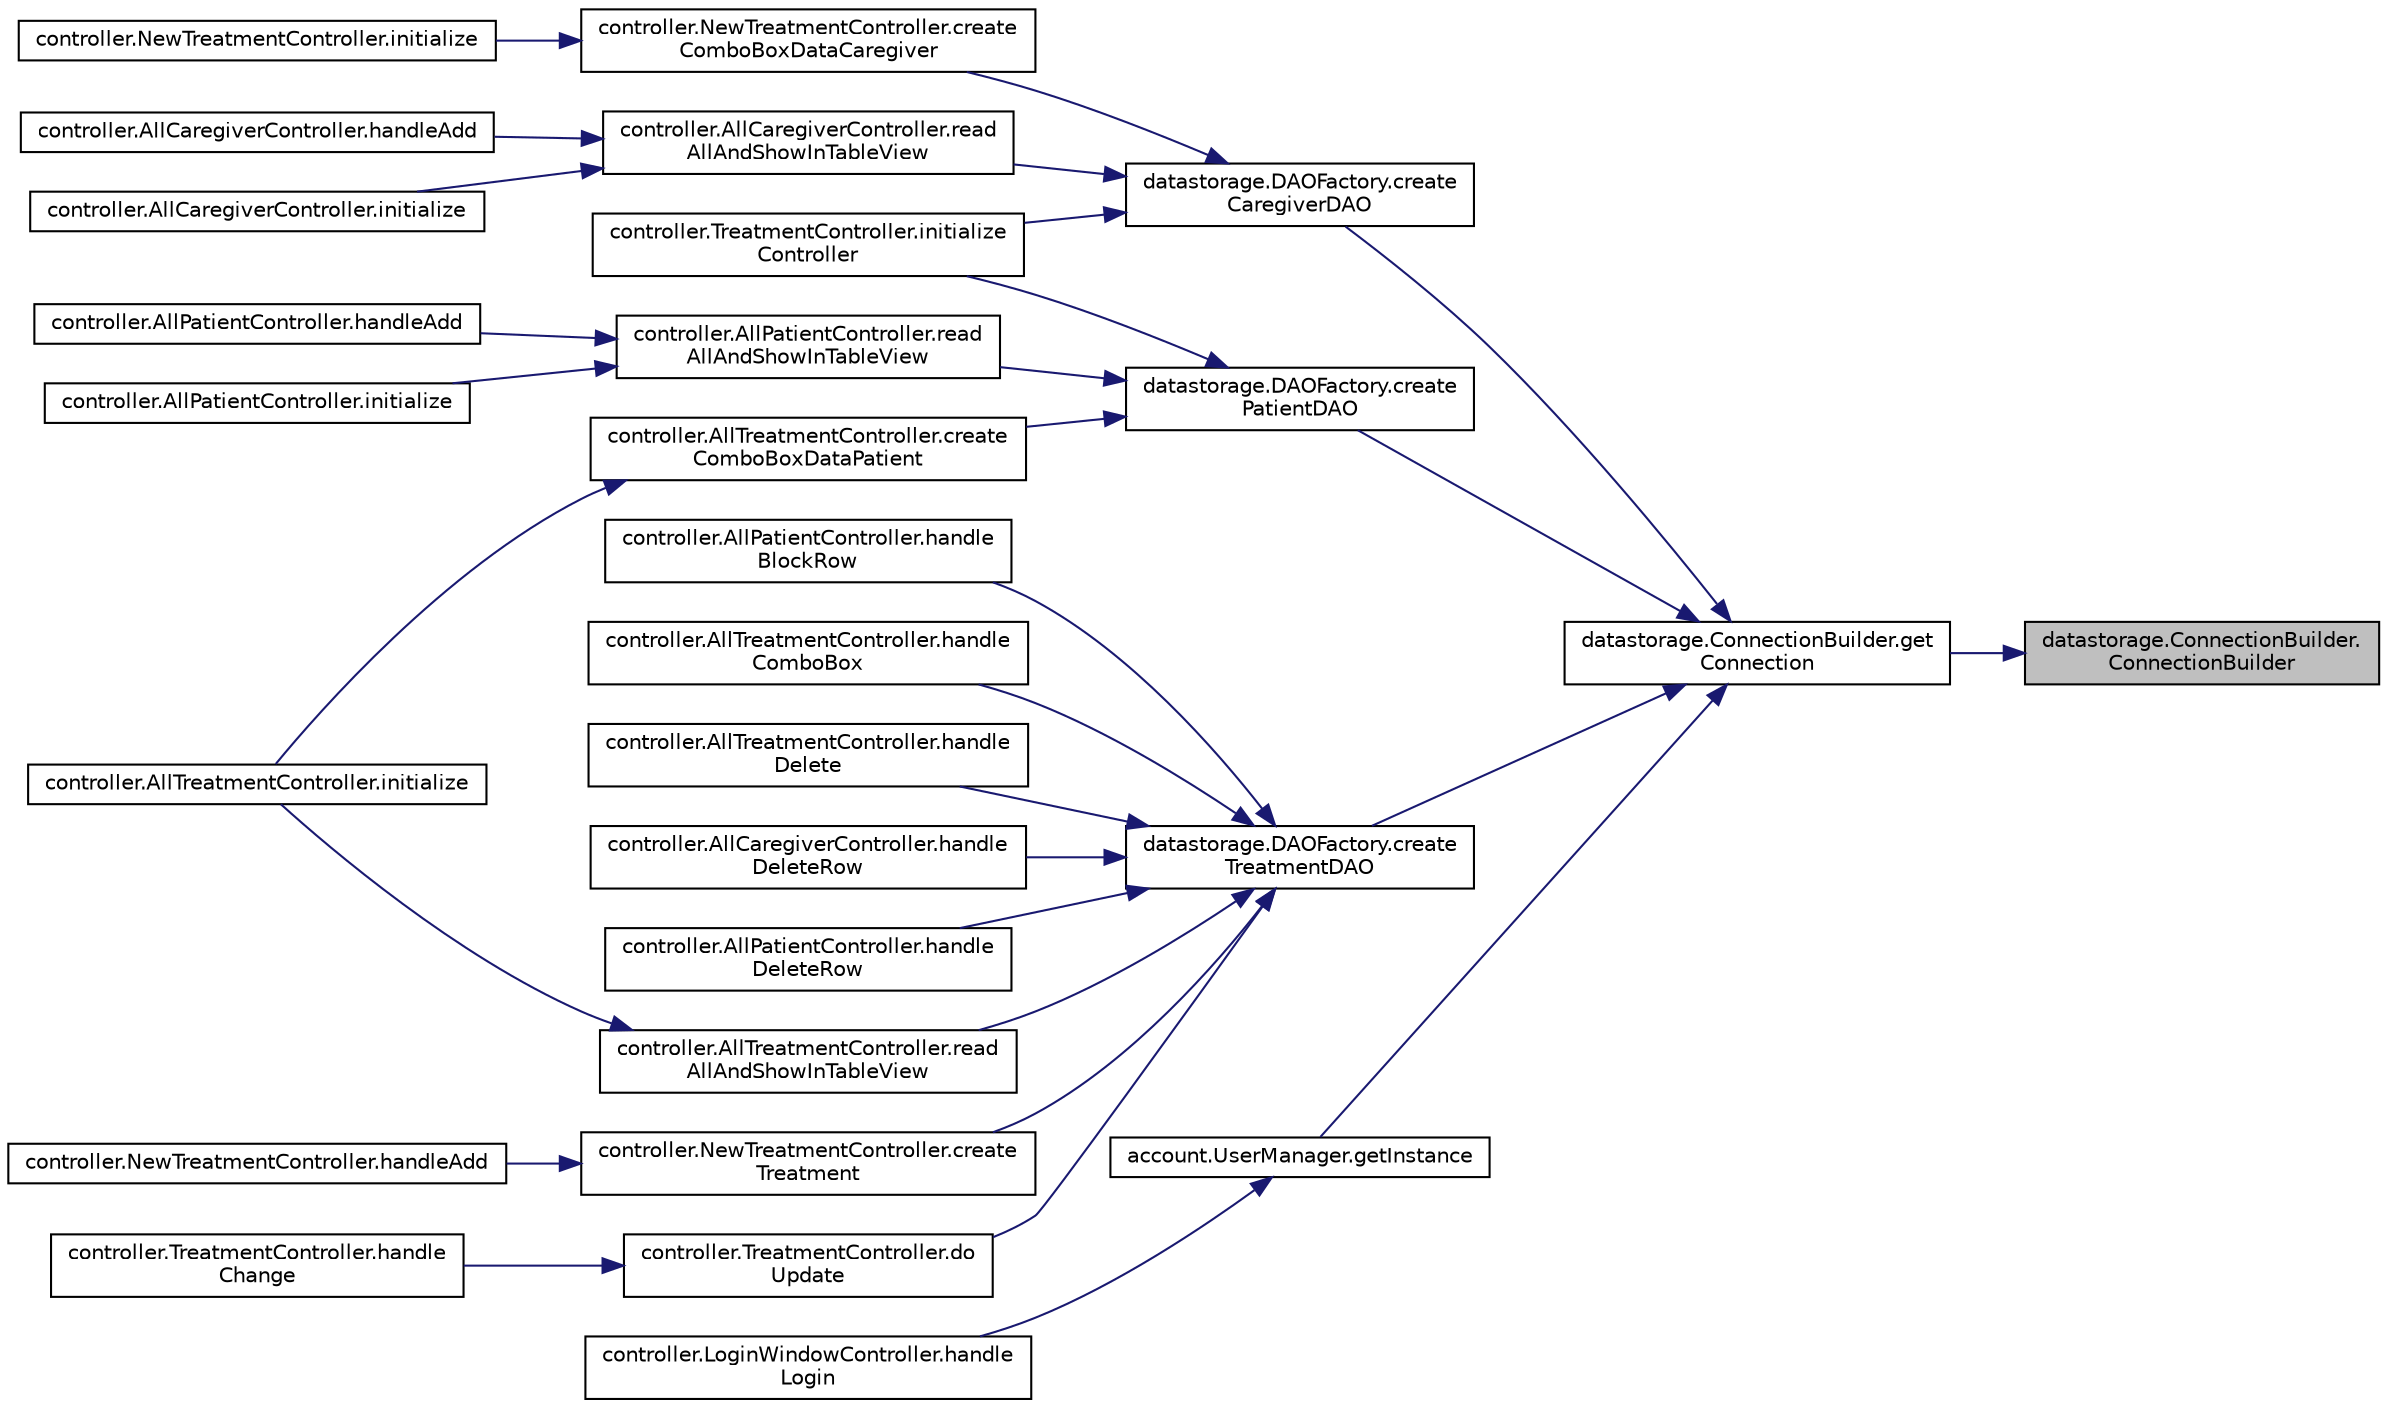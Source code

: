 digraph "datastorage.ConnectionBuilder.ConnectionBuilder"
{
 // LATEX_PDF_SIZE
  edge [fontname="Helvetica",fontsize="10",labelfontname="Helvetica",labelfontsize="10"];
  node [fontname="Helvetica",fontsize="10",shape=record];
  rankdir="RL";
  Node1 [label="datastorage.ConnectionBuilder.\lConnectionBuilder",height=0.2,width=0.4,color="black", fillcolor="grey75", style="filled", fontcolor="black",tooltip=" "];
  Node1 -> Node2 [dir="back",color="midnightblue",fontsize="10",style="solid",fontname="Helvetica"];
  Node2 [label="datastorage.ConnectionBuilder.get\lConnection",height=0.2,width=0.4,color="black", fillcolor="white", style="filled",URL="$classdatastorage_1_1_connection_builder.html#a217c33442528663e5d3199ade7c19ed1",tooltip=" "];
  Node2 -> Node3 [dir="back",color="midnightblue",fontsize="10",style="solid",fontname="Helvetica"];
  Node3 [label="datastorage.DAOFactory.create\lCaregiverDAO",height=0.2,width=0.4,color="black", fillcolor="white", style="filled",URL="$classdatastorage_1_1_d_a_o_factory.html#a245dea0aa1e64652b90cd158b9c5c0d2",tooltip=" "];
  Node3 -> Node4 [dir="back",color="midnightblue",fontsize="10",style="solid",fontname="Helvetica"];
  Node4 [label="controller.NewTreatmentController.create\lComboBoxDataCaregiver",height=0.2,width=0.4,color="black", fillcolor="white", style="filled",URL="$classcontroller_1_1_new_treatment_controller.html#ac8299dab17e083e4e05c55c45dd987e0",tooltip=" "];
  Node4 -> Node5 [dir="back",color="midnightblue",fontsize="10",style="solid",fontname="Helvetica"];
  Node5 [label="controller.NewTreatmentController.initialize",height=0.2,width=0.4,color="black", fillcolor="white", style="filled",URL="$classcontroller_1_1_new_treatment_controller.html#a4e4898196d44a32033ef2af94d5bf4da",tooltip=" "];
  Node3 -> Node6 [dir="back",color="midnightblue",fontsize="10",style="solid",fontname="Helvetica"];
  Node6 [label="controller.TreatmentController.initialize\lController",height=0.2,width=0.4,color="black", fillcolor="white", style="filled",URL="$classcontroller_1_1_treatment_controller.html#a14be0c5a3f94f6cbdf40a69a4f06d62a",tooltip=" "];
  Node3 -> Node7 [dir="back",color="midnightblue",fontsize="10",style="solid",fontname="Helvetica"];
  Node7 [label="controller.AllCaregiverController.read\lAllAndShowInTableView",height=0.2,width=0.4,color="black", fillcolor="white", style="filled",URL="$classcontroller_1_1_all_caregiver_controller.html#a909f03c8669720337d0c91b66999e1d1",tooltip=" "];
  Node7 -> Node8 [dir="back",color="midnightblue",fontsize="10",style="solid",fontname="Helvetica"];
  Node8 [label="controller.AllCaregiverController.handleAdd",height=0.2,width=0.4,color="black", fillcolor="white", style="filled",URL="$classcontroller_1_1_all_caregiver_controller.html#a9d3fae314ae3d2ca5c22caaed80642dc",tooltip=" "];
  Node7 -> Node9 [dir="back",color="midnightblue",fontsize="10",style="solid",fontname="Helvetica"];
  Node9 [label="controller.AllCaregiverController.initialize",height=0.2,width=0.4,color="black", fillcolor="white", style="filled",URL="$classcontroller_1_1_all_caregiver_controller.html#a3e3648951a34837d6862149c924ceac4",tooltip=" "];
  Node2 -> Node10 [dir="back",color="midnightblue",fontsize="10",style="solid",fontname="Helvetica"];
  Node10 [label="datastorage.DAOFactory.create\lPatientDAO",height=0.2,width=0.4,color="black", fillcolor="white", style="filled",URL="$classdatastorage_1_1_d_a_o_factory.html#abfd67b61c9fd5dc63362422bc30ca5e3",tooltip=" "];
  Node10 -> Node11 [dir="back",color="midnightblue",fontsize="10",style="solid",fontname="Helvetica"];
  Node11 [label="controller.AllTreatmentController.create\lComboBoxDataPatient",height=0.2,width=0.4,color="black", fillcolor="white", style="filled",URL="$classcontroller_1_1_all_treatment_controller.html#a00e97d51df5421fb13cf8f4e4e12c189",tooltip=" "];
  Node11 -> Node12 [dir="back",color="midnightblue",fontsize="10",style="solid",fontname="Helvetica"];
  Node12 [label="controller.AllTreatmentController.initialize",height=0.2,width=0.4,color="black", fillcolor="white", style="filled",URL="$classcontroller_1_1_all_treatment_controller.html#a06b12fc992cae2f06560f77a794623e9",tooltip=" "];
  Node10 -> Node6 [dir="back",color="midnightblue",fontsize="10",style="solid",fontname="Helvetica"];
  Node10 -> Node13 [dir="back",color="midnightblue",fontsize="10",style="solid",fontname="Helvetica"];
  Node13 [label="controller.AllPatientController.read\lAllAndShowInTableView",height=0.2,width=0.4,color="black", fillcolor="white", style="filled",URL="$classcontroller_1_1_all_patient_controller.html#ad1203621e0a4c54b48ee6d7299f145e3",tooltip=" "];
  Node13 -> Node14 [dir="back",color="midnightblue",fontsize="10",style="solid",fontname="Helvetica"];
  Node14 [label="controller.AllPatientController.handleAdd",height=0.2,width=0.4,color="black", fillcolor="white", style="filled",URL="$classcontroller_1_1_all_patient_controller.html#a788ab9d8748e03242ccf070c4ae2b99c",tooltip=" "];
  Node13 -> Node15 [dir="back",color="midnightblue",fontsize="10",style="solid",fontname="Helvetica"];
  Node15 [label="controller.AllPatientController.initialize",height=0.2,width=0.4,color="black", fillcolor="white", style="filled",URL="$classcontroller_1_1_all_patient_controller.html#a674a447e8e56d6f16ab32345917c57af",tooltip=" "];
  Node2 -> Node16 [dir="back",color="midnightblue",fontsize="10",style="solid",fontname="Helvetica"];
  Node16 [label="datastorage.DAOFactory.create\lTreatmentDAO",height=0.2,width=0.4,color="black", fillcolor="white", style="filled",URL="$classdatastorage_1_1_d_a_o_factory.html#a0df05e282b9c6c3e904c8a25457ec956",tooltip=" "];
  Node16 -> Node17 [dir="back",color="midnightblue",fontsize="10",style="solid",fontname="Helvetica"];
  Node17 [label="controller.NewTreatmentController.create\lTreatment",height=0.2,width=0.4,color="black", fillcolor="white", style="filled",URL="$classcontroller_1_1_new_treatment_controller.html#aed345eae8c46e95b6983c01b2a03e9b9",tooltip=" "];
  Node17 -> Node18 [dir="back",color="midnightblue",fontsize="10",style="solid",fontname="Helvetica"];
  Node18 [label="controller.NewTreatmentController.handleAdd",height=0.2,width=0.4,color="black", fillcolor="white", style="filled",URL="$classcontroller_1_1_new_treatment_controller.html#a499ea66ebbb38bda3612fa3f619b9cee",tooltip=" "];
  Node16 -> Node19 [dir="back",color="midnightblue",fontsize="10",style="solid",fontname="Helvetica"];
  Node19 [label="controller.TreatmentController.do\lUpdate",height=0.2,width=0.4,color="black", fillcolor="white", style="filled",URL="$classcontroller_1_1_treatment_controller.html#a229a02d2e6018249745011035a8df2df",tooltip=" "];
  Node19 -> Node20 [dir="back",color="midnightblue",fontsize="10",style="solid",fontname="Helvetica"];
  Node20 [label="controller.TreatmentController.handle\lChange",height=0.2,width=0.4,color="black", fillcolor="white", style="filled",URL="$classcontroller_1_1_treatment_controller.html#a7f8e8d48b027c91abdb4befce81086e5",tooltip=" "];
  Node16 -> Node21 [dir="back",color="midnightblue",fontsize="10",style="solid",fontname="Helvetica"];
  Node21 [label="controller.AllPatientController.handle\lBlockRow",height=0.2,width=0.4,color="black", fillcolor="white", style="filled",URL="$classcontroller_1_1_all_patient_controller.html#a664a386556084bef9ba4894f02c96a9a",tooltip=" "];
  Node16 -> Node22 [dir="back",color="midnightblue",fontsize="10",style="solid",fontname="Helvetica"];
  Node22 [label="controller.AllTreatmentController.handle\lComboBox",height=0.2,width=0.4,color="black", fillcolor="white", style="filled",URL="$classcontroller_1_1_all_treatment_controller.html#a5c90fdc050b57ba044aa0d78ea68275d",tooltip=" "];
  Node16 -> Node23 [dir="back",color="midnightblue",fontsize="10",style="solid",fontname="Helvetica"];
  Node23 [label="controller.AllTreatmentController.handle\lDelete",height=0.2,width=0.4,color="black", fillcolor="white", style="filled",URL="$classcontroller_1_1_all_treatment_controller.html#a2d230fce9663f5ced451d40edac48610",tooltip=" "];
  Node16 -> Node24 [dir="back",color="midnightblue",fontsize="10",style="solid",fontname="Helvetica"];
  Node24 [label="controller.AllCaregiverController.handle\lDeleteRow",height=0.2,width=0.4,color="black", fillcolor="white", style="filled",URL="$classcontroller_1_1_all_caregiver_controller.html#ac1c2083b8cf430c1d608ae431f529a24",tooltip=" "];
  Node16 -> Node25 [dir="back",color="midnightblue",fontsize="10",style="solid",fontname="Helvetica"];
  Node25 [label="controller.AllPatientController.handle\lDeleteRow",height=0.2,width=0.4,color="black", fillcolor="white", style="filled",URL="$classcontroller_1_1_all_patient_controller.html#ac7020edc8517a2ac37f5db54e568de2b",tooltip=" "];
  Node16 -> Node26 [dir="back",color="midnightblue",fontsize="10",style="solid",fontname="Helvetica"];
  Node26 [label="controller.AllTreatmentController.read\lAllAndShowInTableView",height=0.2,width=0.4,color="black", fillcolor="white", style="filled",URL="$classcontroller_1_1_all_treatment_controller.html#aea26e7be0df3ab2dda8fb92f5f356e97",tooltip=" "];
  Node26 -> Node12 [dir="back",color="midnightblue",fontsize="10",style="solid",fontname="Helvetica"];
  Node2 -> Node27 [dir="back",color="midnightblue",fontsize="10",style="solid",fontname="Helvetica"];
  Node27 [label="account.UserManager.getInstance",height=0.2,width=0.4,color="black", fillcolor="white", style="filled",URL="$classaccount_1_1_user_manager.html#aa23dd4e7e796f003000a6b33d18c058d",tooltip=" "];
  Node27 -> Node28 [dir="back",color="midnightblue",fontsize="10",style="solid",fontname="Helvetica"];
  Node28 [label="controller.LoginWindowController.handle\lLogin",height=0.2,width=0.4,color="black", fillcolor="white", style="filled",URL="$classcontroller_1_1_login_window_controller.html#a53c958056d6d0f59d2c63b05d5b4cb25",tooltip=" "];
}
